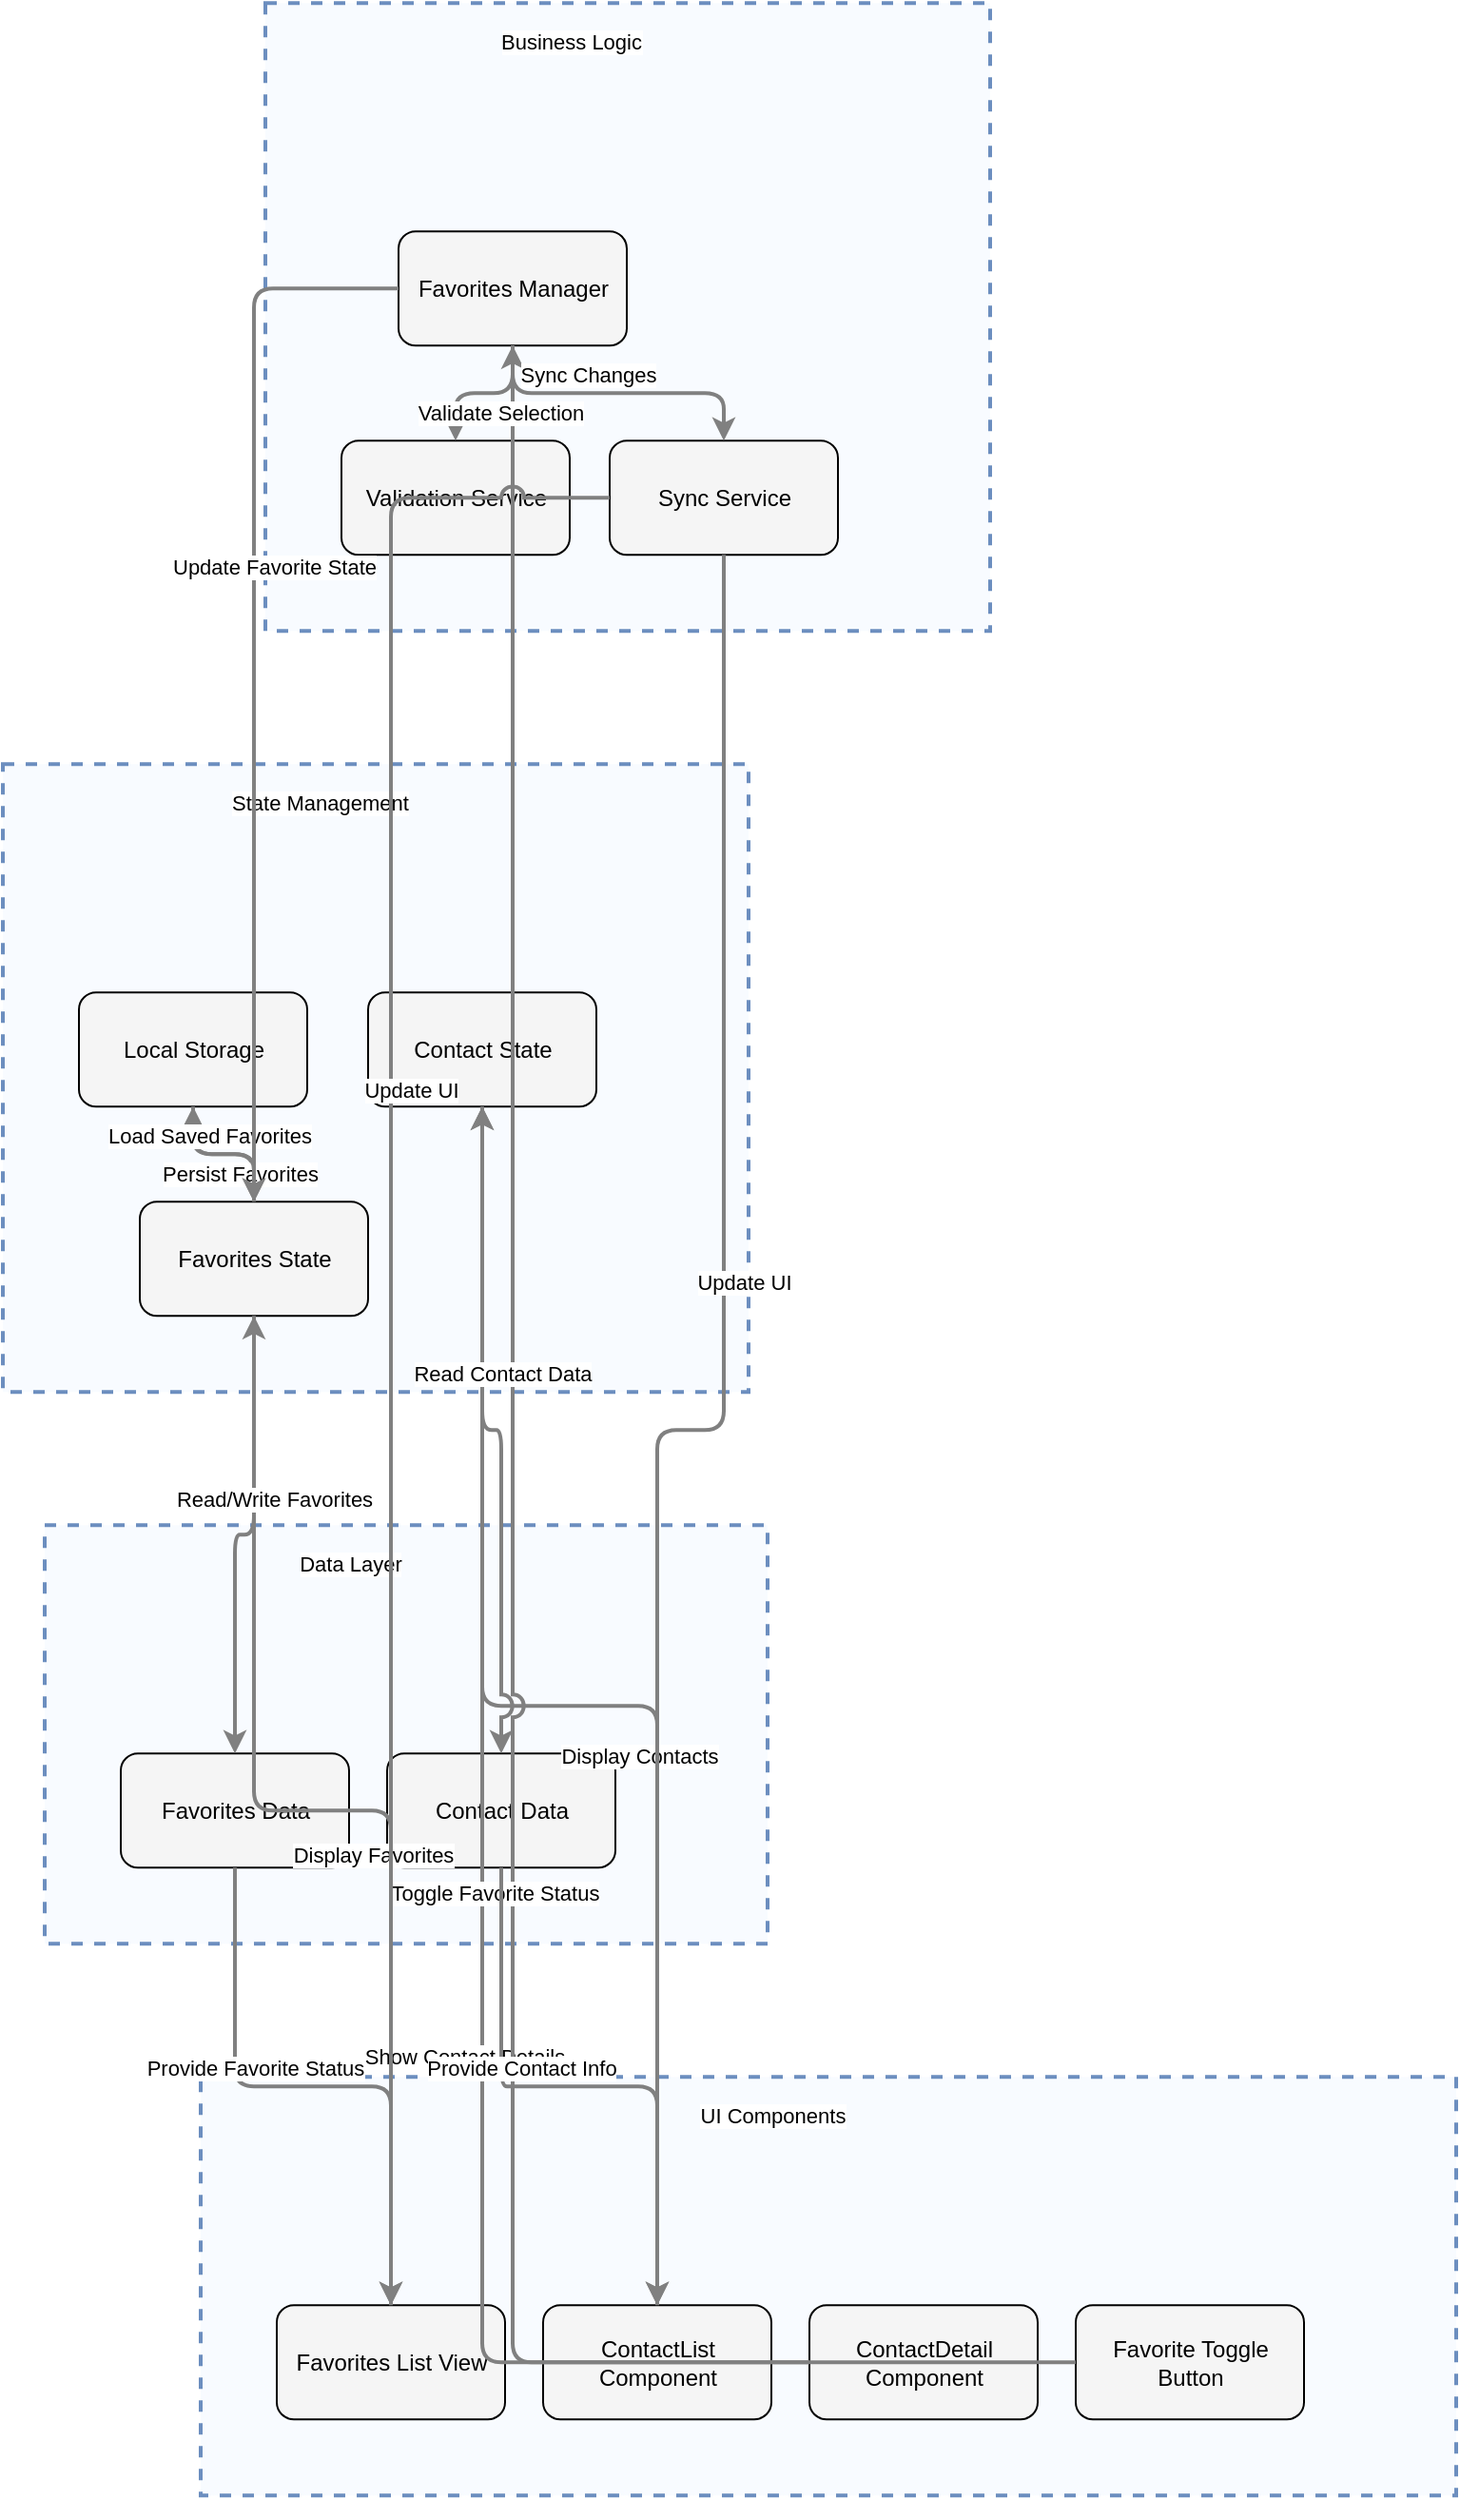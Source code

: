 <?xml version="1.0" encoding="UTF-8"?>
      <mxfile version="14.6.5" type="device">
        <diagram id="codeviz-diagram" name="System Diagram">
          <mxGraphModel dx="1000" dy="1000" grid="1" gridSize="10" guides="1" tooltips="1" connect="1" arrows="1" fold="1" page="1" pageScale="1" pageWidth="1169" pageHeight="827" math="0" shadow="0">
            <root>
              <mxCell id="0"/>
              <mxCell id="1" parent="0"/>
              <mxCell id="subGraph3" value="" style="html=1;whiteSpace=wrap;container=1;fillColor=#dae8fc;strokeColor=#6c8ebf;dashed=1;fillOpacity=20;strokeWidth=2;containerType=none;recursiveResize=0;movable=1;resizable=1;autosize=0;dropTarget=0" vertex="1" parent="1">
                <mxGeometry x="205.5" y="45.64" width="381" height="330" as="geometry"/>
              </mxCell>
              <mxCell id="subGraph3_label" value="Business Logic" style="edgeLabel;html=1;align=center;verticalAlign=middle;resizable=0;labelBackgroundColor=white;spacing=5" vertex="1" parent="1">
                <mxGeometry x="213.5" y="53.64" width="305" height="24" as="geometry"/>
              </mxCell>
<mxCell id="subGraph2" value="" style="html=1;whiteSpace=wrap;container=1;fillColor=#dae8fc;strokeColor=#6c8ebf;dashed=1;fillOpacity=20;strokeWidth=2;containerType=none;recursiveResize=0;movable=1;resizable=1;autosize=0;dropTarget=0" vertex="1" parent="1">
                <mxGeometry x="89.5" y="845.64" width="380" height="220" as="geometry"/>
              </mxCell>
              <mxCell id="subGraph2_label" value="Data Layer" style="edgeLabel;html=1;align=center;verticalAlign=middle;resizable=0;labelBackgroundColor=white;spacing=5" vertex="1" parent="1">
                <mxGeometry x="97.5" y="853.64" width="304" height="24" as="geometry"/>
              </mxCell>
<mxCell id="subGraph1" value="" style="html=1;whiteSpace=wrap;container=1;fillColor=#dae8fc;strokeColor=#6c8ebf;dashed=1;fillOpacity=20;strokeWidth=2;containerType=none;recursiveResize=0;movable=1;resizable=1;autosize=0;dropTarget=0" vertex="1" parent="1">
                <mxGeometry x="67.5" y="445.64" width="392" height="330" as="geometry"/>
              </mxCell>
              <mxCell id="subGraph1_label" value="State Management" style="edgeLabel;html=1;align=center;verticalAlign=middle;resizable=0;labelBackgroundColor=white;spacing=5" vertex="1" parent="1">
                <mxGeometry x="75.5" y="453.64" width="316" height="24" as="geometry"/>
              </mxCell>
<mxCell id="subGraph0" value="" style="html=1;whiteSpace=wrap;container=1;fillColor=#dae8fc;strokeColor=#6c8ebf;dashed=1;fillOpacity=20;strokeWidth=2;containerType=none;recursiveResize=0;movable=1;resizable=1;autosize=0;dropTarget=0" vertex="1" parent="1">
                <mxGeometry x="171.5" y="1135.64" width="660" height="220" as="geometry"/>
              </mxCell>
              <mxCell id="subGraph0_label" value="UI Components" style="edgeLabel;html=1;align=center;verticalAlign=middle;resizable=0;labelBackgroundColor=white;spacing=5" vertex="1" parent="1">
                <mxGeometry x="179.5" y="1143.64" width="584" height="24" as="geometry"/>
              </mxCell>
              <mxCell id="ContactList" value="ContactList Component" style="rounded=1;whiteSpace=wrap;html=1;fillColor=#f5f5f5" vertex="1" parent="subGraph0">
                    <mxGeometry x="180" y="120" width="120" height="60" as="geometry"/>
                  </mxCell>
<mxCell id="ContactDetail" value="ContactDetail Component" style="rounded=1;whiteSpace=wrap;html=1;fillColor=#f5f5f5" vertex="1" parent="subGraph0">
                    <mxGeometry x="320" y="120" width="120" height="60" as="geometry"/>
                  </mxCell>
<mxCell id="FavoriteToggle" value="Favorite Toggle Button" style="rounded=1;whiteSpace=wrap;html=1;fillColor=#f5f5f5" vertex="1" parent="subGraph0">
                    <mxGeometry x="460" y="120" width="120" height="60" as="geometry"/>
                  </mxCell>
<mxCell id="FavoritesList" value="Favorites List View" style="rounded=1;whiteSpace=wrap;html=1;fillColor=#f5f5f5" vertex="1" parent="subGraph0">
                    <mxGeometry x="40" y="120" width="120" height="60" as="geometry"/>
                  </mxCell>
<mxCell id="ContactState" value="Contact State" style="rounded=1;whiteSpace=wrap;html=1;fillColor=#f5f5f5" vertex="1" parent="subGraph1">
                    <mxGeometry x="192" y="120" width="120" height="60" as="geometry"/>
                  </mxCell>
<mxCell id="FavoriteState" value="Favorites State" style="rounded=1;whiteSpace=wrap;html=1;fillColor=#f5f5f5" vertex="1" parent="subGraph1">
                    <mxGeometry x="72" y="230" width="120" height="60" as="geometry"/>
                  </mxCell>
<mxCell id="LocalStorage" value="Local Storage" style="rounded=1;whiteSpace=wrap;html=1;fillColor=#f5f5f5" vertex="1" parent="subGraph1">
                    <mxGeometry x="40" y="120" width="120" height="60" as="geometry"/>
                  </mxCell>
<mxCell id="ContactData" value="Contact Data" style="rounded=1;whiteSpace=wrap;html=1;fillColor=#f5f5f5" vertex="1" parent="subGraph2">
                    <mxGeometry x="180" y="120" width="120" height="60" as="geometry"/>
                  </mxCell>
<mxCell id="FavoriteData" value="Favorites Data" style="rounded=1;whiteSpace=wrap;html=1;fillColor=#f5f5f5" vertex="1" parent="subGraph2">
                    <mxGeometry x="40" y="120" width="120" height="60" as="geometry"/>
                  </mxCell>
<mxCell id="FavoriteManager" value="Favorites Manager" style="rounded=1;whiteSpace=wrap;html=1;fillColor=#f5f5f5" vertex="1" parent="subGraph3">
                    <mxGeometry x="70" y="120" width="120" height="60" as="geometry"/>
                  </mxCell>
<mxCell id="ValidationService" value="Validation Service" style="rounded=1;whiteSpace=wrap;html=1;fillColor=#f5f5f5" vertex="1" parent="subGraph3">
                    <mxGeometry x="40" y="230" width="120" height="60" as="geometry"/>
                  </mxCell>
<mxCell id="SyncService" value="Sync Service" style="rounded=1;whiteSpace=wrap;html=1;fillColor=#f5f5f5" vertex="1" parent="subGraph3">
                    <mxGeometry x="181" y="230" width="120" height="60" as="geometry"/>
                  </mxCell>
              <mxCell id="edge-L_ContactList_ContactState_0" style="edgeStyle=orthogonalEdgeStyle;rounded=1;orthogonalLoop=1;jettySize=auto;html=1;strokeColor=#808080;strokeWidth=2;jumpStyle=arc;jumpSize=10;spacing=15;labelBackgroundColor=white;labelBorderColor=none" edge="1" parent="1" source="ContactList" target="ContactState">
                  <mxGeometry relative="1" as="geometry"/>
                </mxCell>
                <mxCell id="edge-L_ContactList_ContactState_0_label" value="Display Contacts" style="edgeLabel;html=1;align=center;verticalAlign=middle;resizable=0;points=[];" vertex="1" connectable="0" parent="edge-L_ContactList_ContactState_0">
                  <mxGeometry x="-0.2" y="10" relative="1" as="geometry">
                    <mxPoint as="offset"/>
                  </mxGeometry>
                </mxCell>
<mxCell id="edge-L_ContactDetail_ContactState_1" style="edgeStyle=orthogonalEdgeStyle;rounded=1;orthogonalLoop=1;jettySize=auto;html=1;strokeColor=#808080;strokeWidth=2;jumpStyle=arc;jumpSize=10;spacing=15;labelBackgroundColor=white;labelBorderColor=none" edge="1" parent="1" source="ContactDetail" target="ContactState">
                  <mxGeometry relative="1" as="geometry"/>
                </mxCell>
                <mxCell id="edge-L_ContactDetail_ContactState_1_label" value="Show Contact Details" style="edgeLabel;html=1;align=center;verticalAlign=middle;resizable=0;points=[];" vertex="1" connectable="0" parent="edge-L_ContactDetail_ContactState_1">
                  <mxGeometry x="-0.2" y="10" relative="1" as="geometry">
                    <mxPoint as="offset"/>
                  </mxGeometry>
                </mxCell>
<mxCell id="edge-L_FavoriteToggle_FavoriteManager_2" style="edgeStyle=orthogonalEdgeStyle;rounded=1;orthogonalLoop=1;jettySize=auto;html=1;strokeColor=#808080;strokeWidth=2;jumpStyle=arc;jumpSize=10;spacing=15;labelBackgroundColor=white;labelBorderColor=none" edge="1" parent="1" source="FavoriteToggle" target="FavoriteManager">
                  <mxGeometry relative="1" as="geometry"/>
                </mxCell>
                <mxCell id="edge-L_FavoriteToggle_FavoriteManager_2_label" value="Toggle Favorite Status" style="edgeLabel;html=1;align=center;verticalAlign=middle;resizable=0;points=[];" vertex="1" connectable="0" parent="edge-L_FavoriteToggle_FavoriteManager_2">
                  <mxGeometry x="-0.2" y="10" relative="1" as="geometry">
                    <mxPoint as="offset"/>
                  </mxGeometry>
                </mxCell>
<mxCell id="edge-L_FavoritesList_FavoriteState_3" style="edgeStyle=orthogonalEdgeStyle;rounded=1;orthogonalLoop=1;jettySize=auto;html=1;strokeColor=#808080;strokeWidth=2;jumpStyle=arc;jumpSize=10;spacing=15;labelBackgroundColor=white;labelBorderColor=none" edge="1" parent="1" source="FavoritesList" target="FavoriteState">
                  <mxGeometry relative="1" as="geometry"/>
                </mxCell>
                <mxCell id="edge-L_FavoritesList_FavoriteState_3_label" value="Display Favorites" style="edgeLabel;html=1;align=center;verticalAlign=middle;resizable=0;points=[];" vertex="1" connectable="0" parent="edge-L_FavoritesList_FavoriteState_3">
                  <mxGeometry x="-0.2" y="10" relative="1" as="geometry">
                    <mxPoint as="offset"/>
                  </mxGeometry>
                </mxCell>
<mxCell id="edge-L_ContactState_ContactData_4" style="edgeStyle=orthogonalEdgeStyle;rounded=1;orthogonalLoop=1;jettySize=auto;html=1;strokeColor=#808080;strokeWidth=2;jumpStyle=arc;jumpSize=10;spacing=15;labelBackgroundColor=white;labelBorderColor=none" edge="1" parent="1" source="ContactState" target="ContactData">
                  <mxGeometry relative="1" as="geometry"/>
                </mxCell>
                <mxCell id="edge-L_ContactState_ContactData_4_label" value="Read Contact Data" style="edgeLabel;html=1;align=center;verticalAlign=middle;resizable=0;points=[];" vertex="1" connectable="0" parent="edge-L_ContactState_ContactData_4">
                  <mxGeometry x="-0.2" y="10" relative="1" as="geometry">
                    <mxPoint as="offset"/>
                  </mxGeometry>
                </mxCell>
<mxCell id="edge-L_FavoriteState_FavoriteData_5" style="edgeStyle=orthogonalEdgeStyle;rounded=1;orthogonalLoop=1;jettySize=auto;html=1;strokeColor=#808080;strokeWidth=2;jumpStyle=arc;jumpSize=10;spacing=15;labelBackgroundColor=white;labelBorderColor=none" edge="1" parent="1" source="FavoriteState" target="FavoriteData">
                  <mxGeometry relative="1" as="geometry"/>
                </mxCell>
                <mxCell id="edge-L_FavoriteState_FavoriteData_5_label" value="Read/Write Favorites" style="edgeLabel;html=1;align=center;verticalAlign=middle;resizable=0;points=[];" vertex="1" connectable="0" parent="edge-L_FavoriteState_FavoriteData_5">
                  <mxGeometry x="-0.2" y="10" relative="1" as="geometry">
                    <mxPoint as="offset"/>
                  </mxGeometry>
                </mxCell>
<mxCell id="edge-L_FavoriteState_LocalStorage_6" style="edgeStyle=orthogonalEdgeStyle;rounded=1;orthogonalLoop=1;jettySize=auto;html=1;strokeColor=#808080;strokeWidth=2;jumpStyle=arc;jumpSize=10;spacing=15;labelBackgroundColor=white;labelBorderColor=none" edge="1" parent="1" source="FavoriteState" target="LocalStorage">
                  <mxGeometry relative="1" as="geometry"/>
                </mxCell>
                <mxCell id="edge-L_FavoriteState_LocalStorage_6_label" value="Persist Favorites" style="edgeLabel;html=1;align=center;verticalAlign=middle;resizable=0;points=[];" vertex="1" connectable="0" parent="edge-L_FavoriteState_LocalStorage_6">
                  <mxGeometry x="-0.2" y="10" relative="1" as="geometry">
                    <mxPoint as="offset"/>
                  </mxGeometry>
                </mxCell>
<mxCell id="edge-L_LocalStorage_FavoriteState_7" style="edgeStyle=orthogonalEdgeStyle;rounded=1;orthogonalLoop=1;jettySize=auto;html=1;strokeColor=#808080;strokeWidth=2;jumpStyle=arc;jumpSize=10;spacing=15;labelBackgroundColor=white;labelBorderColor=none" edge="1" parent="1" source="LocalStorage" target="FavoriteState">
                  <mxGeometry relative="1" as="geometry"/>
                </mxCell>
                <mxCell id="edge-L_LocalStorage_FavoriteState_7_label" value="Load Saved Favorites" style="edgeLabel;html=1;align=center;verticalAlign=middle;resizable=0;points=[];" vertex="1" connectable="0" parent="edge-L_LocalStorage_FavoriteState_7">
                  <mxGeometry x="-0.2" y="10" relative="1" as="geometry">
                    <mxPoint as="offset"/>
                  </mxGeometry>
                </mxCell>
<mxCell id="edge-L_FavoriteManager_ValidationService_8" style="edgeStyle=orthogonalEdgeStyle;rounded=1;orthogonalLoop=1;jettySize=auto;html=1;strokeColor=#808080;strokeWidth=2;jumpStyle=arc;jumpSize=10;spacing=15;labelBackgroundColor=white;labelBorderColor=none" edge="1" parent="1" source="FavoriteManager" target="ValidationService">
                  <mxGeometry relative="1" as="geometry"/>
                </mxCell>
                <mxCell id="edge-L_FavoriteManager_ValidationService_8_label" value="Validate Selection" style="edgeLabel;html=1;align=center;verticalAlign=middle;resizable=0;points=[];" vertex="1" connectable="0" parent="edge-L_FavoriteManager_ValidationService_8">
                  <mxGeometry x="-0.2" y="10" relative="1" as="geometry">
                    <mxPoint as="offset"/>
                  </mxGeometry>
                </mxCell>
<mxCell id="edge-L_FavoriteManager_FavoriteState_9" style="edgeStyle=orthogonalEdgeStyle;rounded=1;orthogonalLoop=1;jettySize=auto;html=1;strokeColor=#808080;strokeWidth=2;jumpStyle=arc;jumpSize=10;spacing=15;labelBackgroundColor=white;labelBorderColor=none" edge="1" parent="1" source="FavoriteManager" target="FavoriteState">
                  <mxGeometry relative="1" as="geometry"/>
                </mxCell>
                <mxCell id="edge-L_FavoriteManager_FavoriteState_9_label" value="Update Favorite State" style="edgeLabel;html=1;align=center;verticalAlign=middle;resizable=0;points=[];" vertex="1" connectable="0" parent="edge-L_FavoriteManager_FavoriteState_9">
                  <mxGeometry x="-0.2" y="10" relative="1" as="geometry">
                    <mxPoint as="offset"/>
                  </mxGeometry>
                </mxCell>
<mxCell id="edge-L_FavoriteManager_SyncService_10" style="edgeStyle=orthogonalEdgeStyle;rounded=1;orthogonalLoop=1;jettySize=auto;html=1;strokeColor=#808080;strokeWidth=2;jumpStyle=arc;jumpSize=10;spacing=15;labelBackgroundColor=white;labelBorderColor=none" edge="1" parent="1" source="FavoriteManager" target="SyncService">
                  <mxGeometry relative="1" as="geometry"/>
                </mxCell>
                <mxCell id="edge-L_FavoriteManager_SyncService_10_label" value="Sync Changes" style="edgeLabel;html=1;align=center;verticalAlign=middle;resizable=0;points=[];" vertex="1" connectable="0" parent="edge-L_FavoriteManager_SyncService_10">
                  <mxGeometry x="-0.2" y="10" relative="1" as="geometry">
                    <mxPoint as="offset"/>
                  </mxGeometry>
                </mxCell>
<mxCell id="edge-L_SyncService_ContactList_11" style="edgeStyle=orthogonalEdgeStyle;rounded=1;orthogonalLoop=1;jettySize=auto;html=1;strokeColor=#808080;strokeWidth=2;jumpStyle=arc;jumpSize=10;spacing=15;labelBackgroundColor=white;labelBorderColor=none" edge="1" parent="1" source="SyncService" target="ContactList">
                  <mxGeometry relative="1" as="geometry"/>
                </mxCell>
                <mxCell id="edge-L_SyncService_ContactList_11_label" value="Update UI" style="edgeLabel;html=1;align=center;verticalAlign=middle;resizable=0;points=[];" vertex="1" connectable="0" parent="edge-L_SyncService_ContactList_11">
                  <mxGeometry x="-0.2" y="10" relative="1" as="geometry">
                    <mxPoint as="offset"/>
                  </mxGeometry>
                </mxCell>
<mxCell id="edge-L_SyncService_FavoritesList_12" style="edgeStyle=orthogonalEdgeStyle;rounded=1;orthogonalLoop=1;jettySize=auto;html=1;strokeColor=#808080;strokeWidth=2;jumpStyle=arc;jumpSize=10;spacing=15;labelBackgroundColor=white;labelBorderColor=none" edge="1" parent="1" source="SyncService" target="FavoritesList">
                  <mxGeometry relative="1" as="geometry"/>
                </mxCell>
                <mxCell id="edge-L_SyncService_FavoritesList_12_label" value="Update UI" style="edgeLabel;html=1;align=center;verticalAlign=middle;resizable=0;points=[];" vertex="1" connectable="0" parent="edge-L_SyncService_FavoritesList_12">
                  <mxGeometry x="-0.2" y="10" relative="1" as="geometry">
                    <mxPoint as="offset"/>
                  </mxGeometry>
                </mxCell>
<mxCell id="edge-L_ContactData_ContactList_13" style="edgeStyle=orthogonalEdgeStyle;rounded=1;orthogonalLoop=1;jettySize=auto;html=1;strokeColor=#808080;strokeWidth=2;jumpStyle=arc;jumpSize=10;spacing=15;labelBackgroundColor=white;labelBorderColor=none" edge="1" parent="1" source="ContactData" target="ContactList">
                  <mxGeometry relative="1" as="geometry"/>
                </mxCell>
                <mxCell id="edge-L_ContactData_ContactList_13_label" value="Provide Contact Info" style="edgeLabel;html=1;align=center;verticalAlign=middle;resizable=0;points=[];" vertex="1" connectable="0" parent="edge-L_ContactData_ContactList_13">
                  <mxGeometry x="-0.2" y="10" relative="1" as="geometry">
                    <mxPoint as="offset"/>
                  </mxGeometry>
                </mxCell>
<mxCell id="edge-L_FavoriteData_FavoritesList_14" style="edgeStyle=orthogonalEdgeStyle;rounded=1;orthogonalLoop=1;jettySize=auto;html=1;strokeColor=#808080;strokeWidth=2;jumpStyle=arc;jumpSize=10;spacing=15;labelBackgroundColor=white;labelBorderColor=none" edge="1" parent="1" source="FavoriteData" target="FavoritesList">
                  <mxGeometry relative="1" as="geometry"/>
                </mxCell>
                <mxCell id="edge-L_FavoriteData_FavoritesList_14_label" value="Provide Favorite Status" style="edgeLabel;html=1;align=center;verticalAlign=middle;resizable=0;points=[];" vertex="1" connectable="0" parent="edge-L_FavoriteData_FavoritesList_14">
                  <mxGeometry x="-0.2" y="10" relative="1" as="geometry">
                    <mxPoint as="offset"/>
                  </mxGeometry>
                </mxCell>
            </root>
          </mxGraphModel>
        </diagram>
      </mxfile>